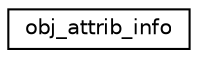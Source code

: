 digraph "Graphical Class Hierarchy"
{
 // LATEX_PDF_SIZE
  edge [fontname="Helvetica",fontsize="10",labelfontname="Helvetica",labelfontsize="10"];
  node [fontname="Helvetica",fontsize="10",shape=record];
  rankdir="LR";
  Node0 [label="obj_attrib_info",height=0.2,width=0.4,color="black", fillcolor="white", style="filled",URL="$structobj__attrib__info.html",tooltip=" "];
}
